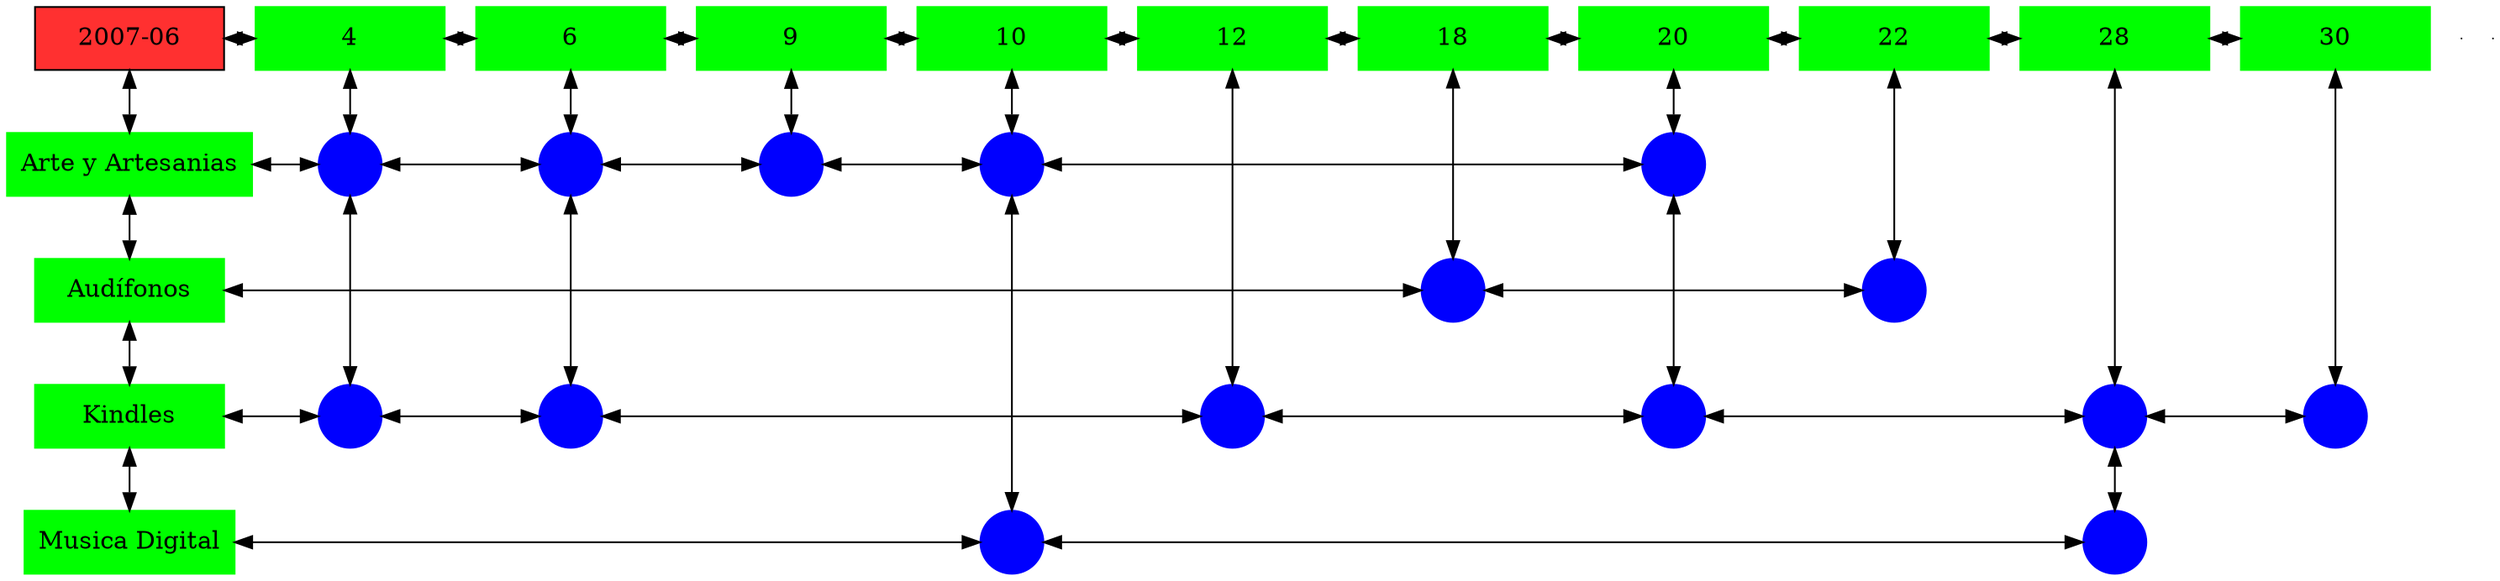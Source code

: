 digraph G{
node[shape="box"];
nodeMt[ label = "2007-06", width = 1.5, style = filled, fillcolor = firebrick1, group = 1 ];
e0[ shape = point, width = 0 ];
e1[ shape = point, width = 0 ];
node0xc00218fb30[label="4",color=green,style =filled,width = 1.5 group=4];
nodeMt->node0xc00218fb30[dir="both"];
{rank=same;nodeMt;node0xc00218fb30;}
node0xc001e46eb0[label="6",color=green,style =filled,width = 1.5 group=6];
node0xc00218fb30->node0xc001e46eb0[dir="both"];
{rank=same;node0xc00218fb30;node0xc001e46eb0;}
node0xc0020d4780[label="9",color=green,style =filled,width = 1.5 group=9];
node0xc001e46eb0->node0xc0020d4780[dir="both"];
{rank=same;node0xc001e46eb0;node0xc0020d4780;}
node0xc001e6f1d0[label="10",color=green,style =filled,width = 1.5 group=10];
node0xc0020d4780->node0xc001e6f1d0[dir="both"];
{rank=same;node0xc0020d4780;node0xc001e6f1d0;}
node0xc001e6fea0[label="12",color=green,style =filled,width = 1.5 group=12];
node0xc001e6f1d0->node0xc001e6fea0[dir="both"];
{rank=same;node0xc001e6f1d0;node0xc001e6fea0;}
node0xc00209fbd0[label="18",color=green,style =filled,width = 1.5 group=18];
node0xc001e6fea0->node0xc00209fbd0[dir="both"];
{rank=same;node0xc001e6fea0;node0xc00209fbd0;}
node0xc00200f7c0[label="20",color=green,style =filled,width = 1.5 group=20];
node0xc00209fbd0->node0xc00200f7c0[dir="both"];
{rank=same;node0xc00209fbd0;node0xc00200f7c0;}
node0xc00206df90[label="22",color=green,style =filled,width = 1.5 group=22];
node0xc00200f7c0->node0xc00206df90[dir="both"];
{rank=same;node0xc00200f7c0;node0xc00206df90;}
node0xc001f10e10[label="28",color=green,style =filled,width = 1.5 group=28];
node0xc00206df90->node0xc001f10e10[dir="both"];
{rank=same;node0xc00206df90;node0xc001f10e10;}
node0xc001efbe50[label="30",color=green,style =filled,width = 1.5 group=30];
node0xc001f10e10->node0xc001efbe50[dir="both"];
{rank=same;node0xc001f10e10;node0xc001efbe50;}
node0xc001e46e60[label="Arte y Artesanias",color=green,style =filled width = 1.5 group=1];
node0xc002198d00[label="",color=blue,style =filled, width = 0.5 group=4 shape=circle];
node0xc001e46e60->node0xc002198d00[dir="both"];
{rank=same;node0xc001e46e60;node0xc002198d00;}
node0xc001e44a80[label="",color=blue,style =filled, width = 0.5 group=6 shape=circle];
node0xc002198d00->node0xc001e44a80[dir="both"];
{rank=same;node0xc001e44a80;node0xc002198d00;}
node0xc0020d8480[label="",color=blue,style =filled, width = 0.5 group=9 shape=circle];
node0xc001e44a80->node0xc0020d8480[dir="both"];
{rank=same;node0xc0020d8480;node0xc001e44a80;}
node0xc001e74180[label="",color=blue,style =filled, width = 0.5 group=10 shape=circle];
node0xc0020d8480->node0xc001e74180[dir="both"];
{rank=same;node0xc001e74180;node0xc0020d8480;}
node0xc00200d800[label="",color=blue,style =filled, width = 0.5 group=20 shape=circle];
node0xc001e74180->node0xc00200d800[dir="both"];
{rank=same;node0xc00200d800;node0xc001e74180;}
node0xc00206df40[label="Audífonos",color=green,style =filled width = 1.5 group=1];
node0xc0020a6a80[label="",color=blue,style =filled, width = 0.5 group=18 shape=circle];
node0xc00206df40->node0xc0020a6a80[dir="both"];
{rank=same;node0xc00206df40;node0xc0020a6a80;}
node0xc00207a700[label="",color=blue,style =filled, width = 0.5 group=22 shape=circle];
node0xc0020a6a80->node0xc00207a700[dir="both"];
{rank=same;node0xc00207a700;node0xc0020a6a80;}
node0xc001e6fe50[label="Kindles",color=green,style =filled width = 1.5 group=1];
node0xc002259d00[label="",color=blue,style =filled, width = 0.5 group=4 shape=circle];
node0xc001e6fe50->node0xc002259d00[dir="both"];
{rank=same;node0xc001e6fe50;node0xc002259d00;}
node0xc0021eb800[label="",color=blue,style =filled, width = 0.5 group=6 shape=circle];
node0xc002259d00->node0xc0021eb800[dir="both"];
{rank=same;node0xc0021eb800;node0xc002259d00;}
node0xc001e74900[label="",color=blue,style =filled, width = 0.5 group=12 shape=circle];
node0xc0021eb800->node0xc001e74900[dir="both"];
{rank=same;node0xc001e74900;node0xc0021eb800;}
node0xc0021ebb00[label="",color=blue,style =filled, width = 0.5 group=20 shape=circle];
node0xc001e74900->node0xc0021ebb00[dir="both"];
{rank=same;node0xc0021ebb00;node0xc001e74900;}
node0xc001f12500[label="",color=blue,style =filled, width = 0.5 group=28 shape=circle];
node0xc0021ebb00->node0xc001f12500[dir="both"];
{rank=same;node0xc001f12500;node0xc0021ebb00;}
node0xc001f00680[label="",color=blue,style =filled, width = 0.5 group=30 shape=circle];
node0xc001f12500->node0xc001f00680[dir="both"];
{rank=same;node0xc001f00680;node0xc001f12500;}
node0xc001ee50e0[label="Musica Digital",color=green,style =filled width = 1.5 group=1];
node0xc001ee2a80[label="",color=blue,style =filled, width = 0.5 group=10 shape=circle];
node0xc001ee50e0->node0xc001ee2a80[dir="both"];
{rank=same;node0xc001ee50e0;node0xc001ee2a80;}
node0xc002038300[label="",color=blue,style =filled, width = 0.5 group=28 shape=circle];
node0xc001ee2a80->node0xc002038300[dir="both"];
{rank=same;node0xc002038300;node0xc001ee2a80;}
node0xc00218fb30->node0xc002198d00[dir="both"];
node0xc002198d00->node0xc002259d00[dir="both"];
node0xc001e46eb0->node0xc001e44a80[dir="both"];
node0xc001e44a80->node0xc0021eb800[dir="both"];
node0xc0020d4780->node0xc0020d8480[dir="both"];
node0xc001e6f1d0->node0xc001e74180[dir="both"];
node0xc001e74180->node0xc001ee2a80[dir="both"];
node0xc001e6fea0->node0xc001e74900[dir="both"];
node0xc00209fbd0->node0xc0020a6a80[dir="both"];
node0xc00200f7c0->node0xc00200d800[dir="both"];
node0xc00200d800->node0xc0021ebb00[dir="both"];
node0xc00206df90->node0xc00207a700[dir="both"];
node0xc001f10e10->node0xc001f12500[dir="both"];
node0xc001f12500->node0xc002038300[dir="both"];
node0xc001efbe50->node0xc001f00680[dir="both"];
nodeMt->node0xc001e46e60[dir="both"];
node0xc001e46e60->node0xc00206df40[dir="both"];
node0xc00206df40->node0xc001e6fe50[dir="both"];
node0xc001e6fe50->node0xc001ee50e0[dir="both"];
}
